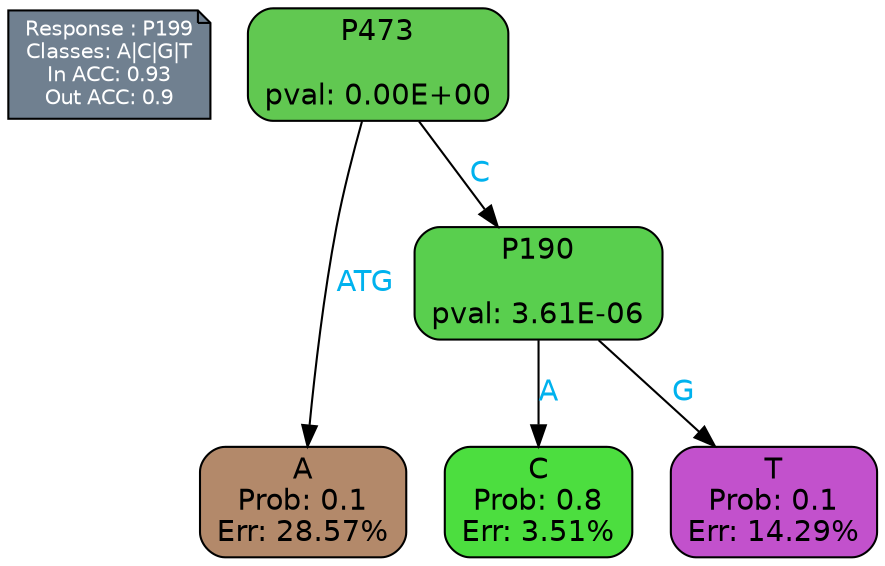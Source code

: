 digraph Tree {
node [shape=box, style="filled, rounded", color="black", fontname=helvetica] ;
graph [ranksep=equally, splines=polylines, bgcolor=transparent, dpi=600] ;
edge [fontname=helvetica] ;
LEGEND [label="Response : P199
Classes: A|C|G|T
In ACC: 0.93
Out ACC: 0.9
",shape=note,align=left,style=filled,fillcolor="slategray",fontcolor="white",fontsize=10];1 [label="P473

pval: 0.00E+00", fillcolor="#61c851"] ;
2 [label="A
Prob: 0.1
Err: 28.57%", fillcolor="#b3896a"] ;
3 [label="P190

pval: 3.61E-06", fillcolor="#59cf4e"] ;
4 [label="C
Prob: 0.8
Err: 3.51%", fillcolor="#4cde3f"] ;
5 [label="T
Prob: 0.1
Err: 14.29%", fillcolor="#c251cc"] ;
1 -> 2 [label="ATG",fontcolor=deepskyblue2] ;
1 -> 3 [label="C",fontcolor=deepskyblue2] ;
3 -> 4 [label="A",fontcolor=deepskyblue2] ;
3 -> 5 [label="G",fontcolor=deepskyblue2] ;
{rank = same; 2;4;5;}{rank = same; LEGEND;1;}}